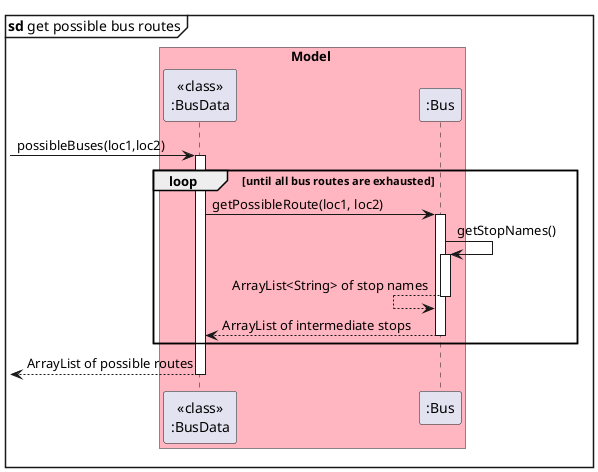 @startuml
mainframe **sd** get possible bus routes
box Model #lightPink
[-> "<<class>>\n:BusData":possibleBuses(loc1,loc2)
activate "<<class>>\n:BusData"

loop until all bus routes are exhausted
"<<class>>\n:BusData" -> ":Bus" : getPossibleRoute(loc1, loc2)
activate ":Bus"
":Bus" -> ":Bus" : getStopNames()
activate ":Bus"
":Bus" <-- ":Bus" : ArrayList<String> of stop names
deactivate ":Bus"
"<<class>>\n:BusData" <-- ":Bus" : ArrayList of intermediate stops
deactivate ":Bus"
end

<-- "<<class>>\n:BusData": ArrayList of possible routes
deactivate "<<class>>\n:BusData"
@enduml